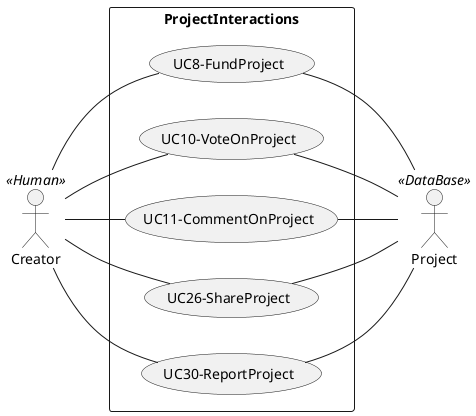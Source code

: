 
@startuml ProjectInteractions
left to right direction
skinparam packageStyle rectangle
actor Creator as A3 << Human >>
actor Project as A9 << DataBase >>
' actor Project as A8 << Database >>

' usecase (UC4-ShareToSocialMedia) as UC4
' A1 -- (UC4)
' (UC4) -- A6

rectangle ProjectInteractions {
    usecase (UC8-FundProject) as UC8
    usecase (UC10-VoteOnProject) as UC10
    usecase (UC11-CommentOnProject) as UC11
    usecase (UC26-ShareProject) as UC26
    usecase (UC30-ReportProject) as UC30

    A3 -- (UC8)
    A3 -- (UC10)
    A3 -- (UC11)
    A3 -- (UC26)
    A3 -- (UC30)
    (UC10) -- A9
    (UC11) -- A9
    (UC8) -- A9
    (UC26) -- A9
    (UC30) -- A9

}

@enduml
